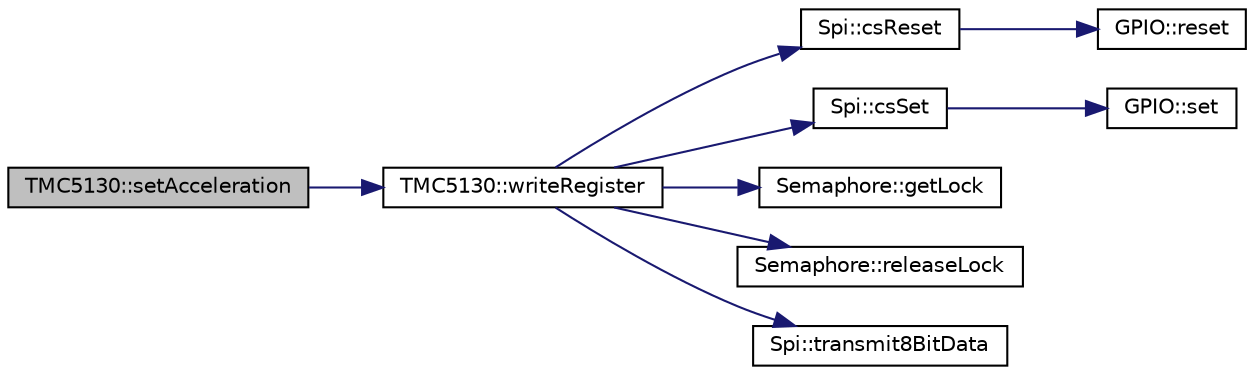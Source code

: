 digraph "TMC5130::setAcceleration"
{
 // LATEX_PDF_SIZE
  edge [fontname="Helvetica",fontsize="10",labelfontname="Helvetica",labelfontsize="10"];
  node [fontname="Helvetica",fontsize="10",shape=record];
  rankdir="LR";
  Node1 [label="TMC5130::setAcceleration",height=0.2,width=0.4,color="black", fillcolor="grey75", style="filled", fontcolor="black",tooltip="Set motor acceleration."];
  Node1 -> Node2 [color="midnightblue",fontsize="10",style="solid",fontname="Helvetica"];
  Node2 [label="TMC5130::writeRegister",height=0.2,width=0.4,color="black", fillcolor="white", style="filled",URL="$classTMC5130.html#aac757e7e7a63a1269783bd95aeb29aac",tooltip="Write a register of the motor driver."];
  Node2 -> Node3 [color="midnightblue",fontsize="10",style="solid",fontname="Helvetica"];
  Node3 [label="Spi::csReset",height=0.2,width=0.4,color="black", fillcolor="white", style="filled",URL="$classSpi.html#a3b471964739067a6906e57df98d78fe2",tooltip=" "];
  Node3 -> Node4 [color="midnightblue",fontsize="10",style="solid",fontname="Helvetica"];
  Node4 [label="GPIO::reset",height=0.2,width=0.4,color="black", fillcolor="white", style="filled",URL="$classGPIO.html#ac07b8ccefa9a990b153da9d7ebb7d7de",tooltip=" "];
  Node2 -> Node5 [color="midnightblue",fontsize="10",style="solid",fontname="Helvetica"];
  Node5 [label="Spi::csSet",height=0.2,width=0.4,color="black", fillcolor="white", style="filled",URL="$classSpi.html#ab9158600079479c20578394fcb9969de",tooltip=" "];
  Node5 -> Node6 [color="midnightblue",fontsize="10",style="solid",fontname="Helvetica"];
  Node6 [label="GPIO::set",height=0.2,width=0.4,color="black", fillcolor="white", style="filled",URL="$classGPIO.html#a73b95aed006181f6dc4fad393ba79d18",tooltip=" "];
  Node2 -> Node7 [color="midnightblue",fontsize="10",style="solid",fontname="Helvetica"];
  Node7 [label="Semaphore::getLock",height=0.2,width=0.4,color="black", fillcolor="white", style="filled",URL="$classSemaphore.html#ac8c9e668dc718e19dda74d247ef9a7a3",tooltip=" "];
  Node2 -> Node8 [color="midnightblue",fontsize="10",style="solid",fontname="Helvetica"];
  Node8 [label="Semaphore::releaseLock",height=0.2,width=0.4,color="black", fillcolor="white", style="filled",URL="$classSemaphore.html#ae562c7d568619eee1e52cde42ab5e3d1",tooltip=" "];
  Node2 -> Node9 [color="midnightblue",fontsize="10",style="solid",fontname="Helvetica"];
  Node9 [label="Spi::transmit8BitData",height=0.2,width=0.4,color="black", fillcolor="white", style="filled",URL="$classSpi.html#acc3687f52447566ac68dc63993bf2b75",tooltip=" "];
}
